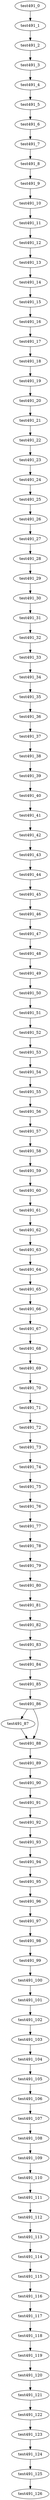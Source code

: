 digraph G {
test491_0->test491_1;
test491_1->test491_2;
test491_2->test491_3;
test491_3->test491_4;
test491_4->test491_5;
test491_5->test491_6;
test491_6->test491_7;
test491_7->test491_8;
test491_8->test491_9;
test491_9->test491_10;
test491_10->test491_11;
test491_11->test491_12;
test491_12->test491_13;
test491_13->test491_14;
test491_14->test491_15;
test491_15->test491_16;
test491_16->test491_17;
test491_17->test491_18;
test491_18->test491_19;
test491_19->test491_20;
test491_20->test491_21;
test491_21->test491_22;
test491_22->test491_23;
test491_23->test491_24;
test491_24->test491_25;
test491_25->test491_26;
test491_26->test491_27;
test491_27->test491_28;
test491_28->test491_29;
test491_29->test491_30;
test491_30->test491_31;
test491_31->test491_32;
test491_32->test491_33;
test491_33->test491_34;
test491_34->test491_35;
test491_35->test491_36;
test491_36->test491_37;
test491_37->test491_38;
test491_38->test491_39;
test491_39->test491_40;
test491_40->test491_41;
test491_41->test491_42;
test491_42->test491_43;
test491_43->test491_44;
test491_44->test491_45;
test491_45->test491_46;
test491_46->test491_47;
test491_47->test491_48;
test491_48->test491_49;
test491_49->test491_50;
test491_50->test491_51;
test491_51->test491_52;
test491_52->test491_53;
test491_53->test491_54;
test491_54->test491_55;
test491_55->test491_56;
test491_56->test491_57;
test491_57->test491_58;
test491_58->test491_59;
test491_59->test491_60;
test491_60->test491_61;
test491_61->test491_62;
test491_62->test491_63;
test491_63->test491_64;
test491_64->test491_65;
test491_65->test491_66;
test491_66->test491_67;
test491_67->test491_68;
test491_68->test491_69;
test491_69->test491_70;
test491_70->test491_71;
test491_71->test491_72;
test491_72->test491_73;
test491_73->test491_74;
test491_74->test491_75;
test491_75->test491_76;
test491_76->test491_77;
test491_77->test491_78;
test491_78->test491_79;
test491_79->test491_80;
test491_80->test491_81;
test491_81->test491_82;
test491_82->test491_83;
test491_83->test491_84;
test491_84->test491_85;
test491_85->test491_86;
test491_86->test491_87;
test491_86->test491_88;
test491_87->test491_88;
test491_88->test491_89;
test491_89->test491_90;
test491_90->test491_91;
test491_91->test491_92;
test491_92->test491_93;
test491_93->test491_94;
test491_94->test491_95;
test491_95->test491_96;
test491_96->test491_97;
test491_97->test491_98;
test491_98->test491_99;
test491_99->test491_100;
test491_100->test491_101;
test491_101->test491_102;
test491_102->test491_103;
test491_103->test491_104;
test491_104->test491_105;
test491_105->test491_106;
test491_106->test491_107;
test491_107->test491_108;
test491_108->test491_109;
test491_109->test491_110;
test491_110->test491_111;
test491_111->test491_112;
test491_112->test491_113;
test491_113->test491_114;
test491_114->test491_115;
test491_115->test491_116;
test491_116->test491_117;
test491_117->test491_118;
test491_118->test491_119;
test491_119->test491_120;
test491_120->test491_121;
test491_121->test491_122;
test491_122->test491_123;
test491_123->test491_124;
test491_124->test491_125;
test491_125->test491_126;

}
